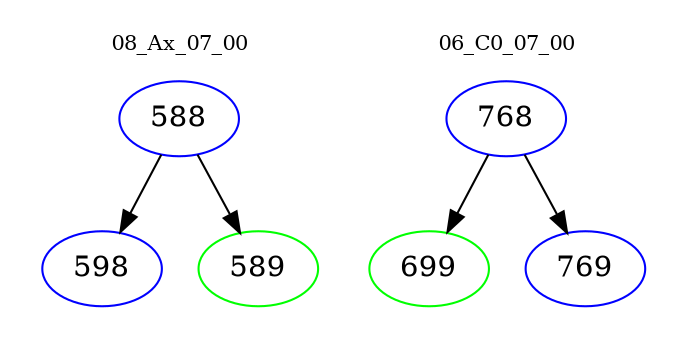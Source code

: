 digraph{
subgraph cluster_0 {
color = white
label = "08_Ax_07_00";
fontsize=10;
T0_588 [label="588", color="blue"]
T0_588 -> T0_598 [color="black"]
T0_598 [label="598", color="blue"]
T0_588 -> T0_589 [color="black"]
T0_589 [label="589", color="green"]
}
subgraph cluster_1 {
color = white
label = "06_C0_07_00";
fontsize=10;
T1_768 [label="768", color="blue"]
T1_768 -> T1_699 [color="black"]
T1_699 [label="699", color="green"]
T1_768 -> T1_769 [color="black"]
T1_769 [label="769", color="blue"]
}
}
